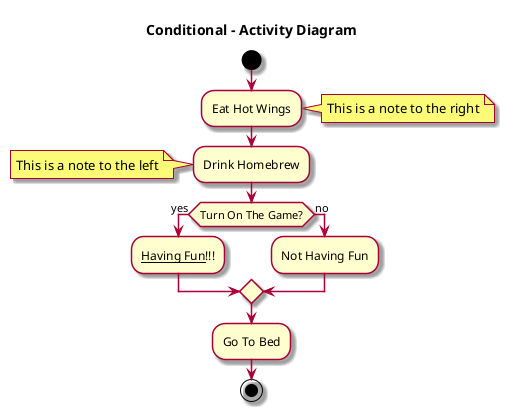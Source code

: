 @startuml Conditional - Activity Diagram

skin rose

title Conditional - Activity Diagram 


start

:Eat Hot Wings; 
note right: This is a note to the right

:Drink Homebrew; 
note left: This is a note to the left

if (Turn On The Game?) then (yes)
  :__Having Fun__!!!;
else (no)
  :Not Having Fun;
endif

:Go To Bed;

stop

@enduml